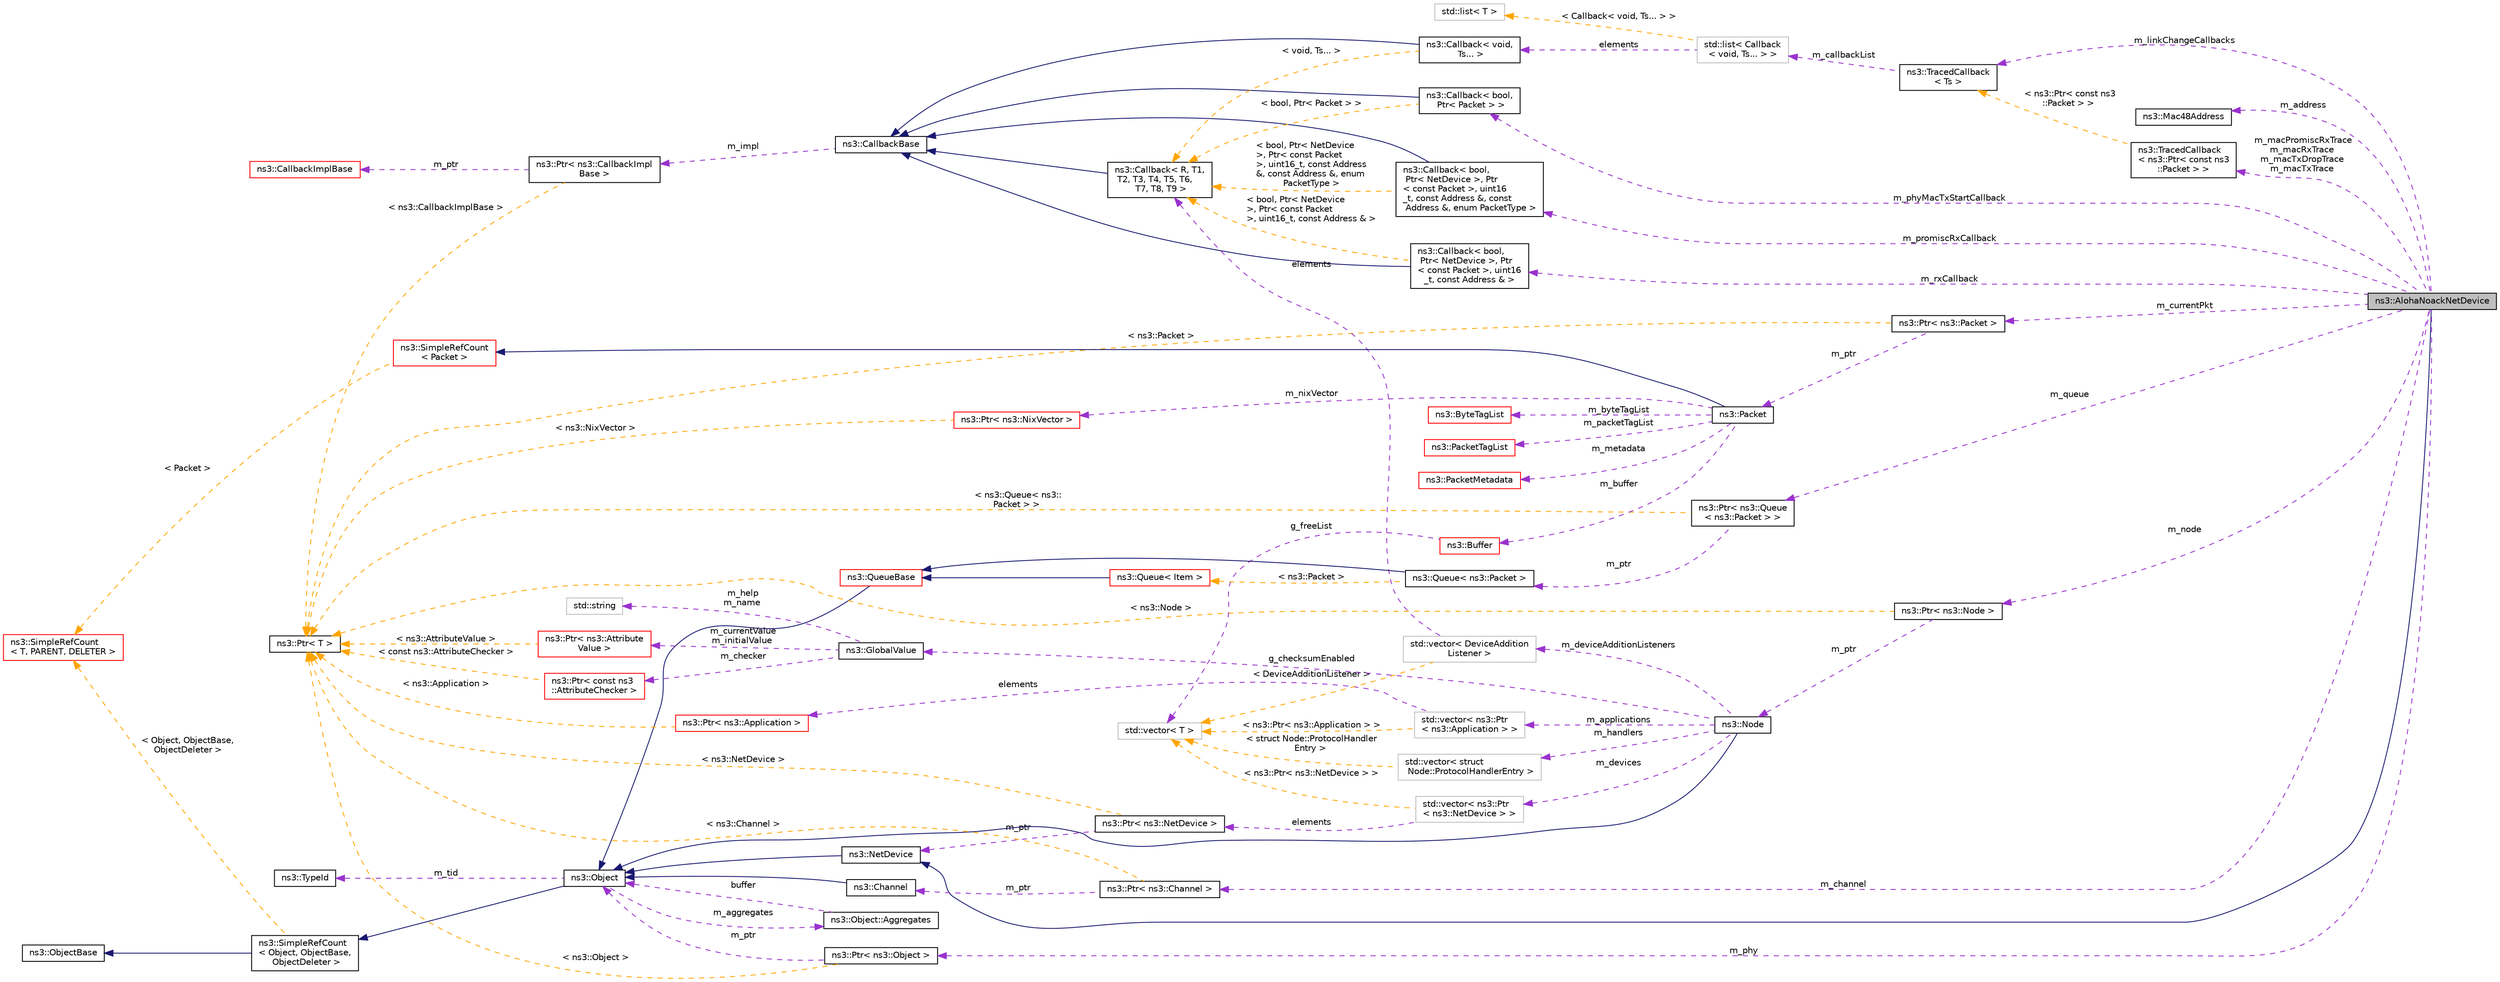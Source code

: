 digraph "ns3::AlohaNoackNetDevice"
{
 // LATEX_PDF_SIZE
  edge [fontname="Helvetica",fontsize="10",labelfontname="Helvetica",labelfontsize="10"];
  node [fontname="Helvetica",fontsize="10",shape=record];
  rankdir="LR";
  Node1 [label="ns3::AlohaNoackNetDevice",height=0.2,width=0.4,color="black", fillcolor="grey75", style="filled", fontcolor="black",tooltip="This devices implements the following features:"];
  Node2 -> Node1 [dir="back",color="midnightblue",fontsize="10",style="solid",fontname="Helvetica"];
  Node2 [label="ns3::NetDevice",height=0.2,width=0.4,color="black", fillcolor="white", style="filled",URL="$classns3_1_1_net_device.html",tooltip="Network layer to device interface."];
  Node3 -> Node2 [dir="back",color="midnightblue",fontsize="10",style="solid",fontname="Helvetica"];
  Node3 [label="ns3::Object",height=0.2,width=0.4,color="black", fillcolor="white", style="filled",URL="$classns3_1_1_object.html",tooltip="A base class which provides memory management and object aggregation."];
  Node4 -> Node3 [dir="back",color="midnightblue",fontsize="10",style="solid",fontname="Helvetica"];
  Node4 [label="ns3::SimpleRefCount\l\< Object, ObjectBase,\l ObjectDeleter \>",height=0.2,width=0.4,color="black", fillcolor="white", style="filled",URL="$classns3_1_1_simple_ref_count.html",tooltip=" "];
  Node5 -> Node4 [dir="back",color="midnightblue",fontsize="10",style="solid",fontname="Helvetica"];
  Node5 [label="ns3::ObjectBase",height=0.2,width=0.4,color="black", fillcolor="white", style="filled",URL="$classns3_1_1_object_base.html",tooltip="Anchor the ns-3 type and attribute system."];
  Node6 -> Node4 [dir="back",color="orange",fontsize="10",style="dashed",label=" \< Object, ObjectBase,\l ObjectDeleter \>" ,fontname="Helvetica"];
  Node6 [label="ns3::SimpleRefCount\l\< T, PARENT, DELETER \>",height=0.2,width=0.4,color="red", fillcolor="white", style="filled",URL="$classns3_1_1_simple_ref_count.html",tooltip="A template-based reference counting class."];
  Node8 -> Node3 [dir="back",color="darkorchid3",fontsize="10",style="dashed",label=" m_tid" ,fontname="Helvetica"];
  Node8 [label="ns3::TypeId",height=0.2,width=0.4,color="black", fillcolor="white", style="filled",URL="$classns3_1_1_type_id.html",tooltip="a unique identifier for an interface."];
  Node9 -> Node3 [dir="back",color="darkorchid3",fontsize="10",style="dashed",label=" m_aggregates" ,fontname="Helvetica"];
  Node9 [label="ns3::Object::Aggregates",height=0.2,width=0.4,color="black", fillcolor="white", style="filled",URL="$structns3_1_1_object_1_1_aggregates.html",tooltip="The list of Objects aggregated to this one."];
  Node3 -> Node9 [dir="back",color="darkorchid3",fontsize="10",style="dashed",label=" buffer" ,fontname="Helvetica"];
  Node10 -> Node1 [dir="back",color="darkorchid3",fontsize="10",style="dashed",label=" m_address" ,fontname="Helvetica"];
  Node10 [label="ns3::Mac48Address",height=0.2,width=0.4,color="black", fillcolor="white", style="filled",URL="$classns3_1_1_mac48_address.html",tooltip="an EUI-48 address"];
  Node11 -> Node1 [dir="back",color="darkorchid3",fontsize="10",style="dashed",label=" m_macPromiscRxTrace\nm_macRxTrace\nm_macTxDropTrace\nm_macTxTrace" ,fontname="Helvetica"];
  Node11 [label="ns3::TracedCallback\l\< ns3::Ptr\< const ns3\l::Packet \> \>",height=0.2,width=0.4,color="black", fillcolor="white", style="filled",URL="$classns3_1_1_traced_callback.html",tooltip=" "];
  Node12 -> Node11 [dir="back",color="orange",fontsize="10",style="dashed",label=" \< ns3::Ptr\< const ns3\l::Packet \> \>" ,fontname="Helvetica"];
  Node12 [label="ns3::TracedCallback\l\< Ts \>",height=0.2,width=0.4,color="black", fillcolor="white", style="filled",URL="$classns3_1_1_traced_callback.html",tooltip="Forward calls to a chain of Callback."];
  Node13 -> Node12 [dir="back",color="darkorchid3",fontsize="10",style="dashed",label=" m_callbackList" ,fontname="Helvetica"];
  Node13 [label="std::list\< Callback\l\< void, Ts... \> \>",height=0.2,width=0.4,color="grey75", fillcolor="white", style="filled",tooltip=" "];
  Node14 -> Node13 [dir="back",color="darkorchid3",fontsize="10",style="dashed",label=" elements" ,fontname="Helvetica"];
  Node14 [label="ns3::Callback\< void,\l Ts... \>",height=0.2,width=0.4,color="black", fillcolor="white", style="filled",URL="$classns3_1_1_callback.html",tooltip=" "];
  Node15 -> Node14 [dir="back",color="midnightblue",fontsize="10",style="solid",fontname="Helvetica"];
  Node15 [label="ns3::CallbackBase",height=0.2,width=0.4,color="black", fillcolor="white", style="filled",URL="$classns3_1_1_callback_base.html",tooltip="Base class for Callback class."];
  Node16 -> Node15 [dir="back",color="darkorchid3",fontsize="10",style="dashed",label=" m_impl" ,fontname="Helvetica"];
  Node16 [label="ns3::Ptr\< ns3::CallbackImpl\lBase \>",height=0.2,width=0.4,color="black", fillcolor="white", style="filled",URL="$classns3_1_1_ptr.html",tooltip=" "];
  Node17 -> Node16 [dir="back",color="darkorchid3",fontsize="10",style="dashed",label=" m_ptr" ,fontname="Helvetica"];
  Node17 [label="ns3::CallbackImplBase",height=0.2,width=0.4,color="red", fillcolor="white", style="filled",URL="$classns3_1_1_callback_impl_base.html",tooltip="Abstract base class for CallbackImpl Provides reference counting and equality test."];
  Node19 -> Node16 [dir="back",color="orange",fontsize="10",style="dashed",label=" \< ns3::CallbackImplBase \>" ,fontname="Helvetica"];
  Node19 [label="ns3::Ptr\< T \>",height=0.2,width=0.4,color="black", fillcolor="white", style="filled",URL="$classns3_1_1_ptr.html",tooltip="Smart pointer class similar to boost::intrusive_ptr."];
  Node20 -> Node14 [dir="back",color="orange",fontsize="10",style="dashed",label=" \< void, Ts... \>" ,fontname="Helvetica"];
  Node20 [label="ns3::Callback\< R, T1,\l T2, T3, T4, T5, T6,\l T7, T8, T9 \>",height=0.2,width=0.4,color="black", fillcolor="white", style="filled",URL="$classns3_1_1_callback.html",tooltip="Callback template class."];
  Node15 -> Node20 [dir="back",color="midnightblue",fontsize="10",style="solid",fontname="Helvetica"];
  Node21 -> Node13 [dir="back",color="orange",fontsize="10",style="dashed",label=" \< Callback\< void, Ts... \> \>" ,fontname="Helvetica"];
  Node21 [label="std::list\< T \>",height=0.2,width=0.4,color="grey75", fillcolor="white", style="filled",tooltip=" "];
  Node23 -> Node1 [dir="back",color="darkorchid3",fontsize="10",style="dashed",label=" m_promiscRxCallback" ,fontname="Helvetica"];
  Node23 [label="ns3::Callback\< bool,\l Ptr\< NetDevice \>, Ptr\l\< const Packet \>, uint16\l_t, const Address &, const\l Address &, enum PacketType \>",height=0.2,width=0.4,color="black", fillcolor="white", style="filled",URL="$classns3_1_1_callback.html",tooltip=" "];
  Node15 -> Node23 [dir="back",color="midnightblue",fontsize="10",style="solid",fontname="Helvetica"];
  Node20 -> Node23 [dir="back",color="orange",fontsize="10",style="dashed",label=" \< bool, Ptr\< NetDevice\l \>, Ptr\< const Packet\l \>, uint16_t, const Address\l &, const Address &, enum\l PacketType \>" ,fontname="Helvetica"];
  Node24 -> Node1 [dir="back",color="darkorchid3",fontsize="10",style="dashed",label=" m_node" ,fontname="Helvetica"];
  Node24 [label="ns3::Ptr\< ns3::Node \>",height=0.2,width=0.4,color="black", fillcolor="white", style="filled",URL="$classns3_1_1_ptr.html",tooltip=" "];
  Node25 -> Node24 [dir="back",color="darkorchid3",fontsize="10",style="dashed",label=" m_ptr" ,fontname="Helvetica"];
  Node25 [label="ns3::Node",height=0.2,width=0.4,color="black", fillcolor="white", style="filled",URL="$classns3_1_1_node.html",tooltip="A network Node."];
  Node3 -> Node25 [dir="back",color="midnightblue",fontsize="10",style="solid",fontname="Helvetica"];
  Node26 -> Node25 [dir="back",color="darkorchid3",fontsize="10",style="dashed",label=" m_applications" ,fontname="Helvetica"];
  Node26 [label="std::vector\< ns3::Ptr\l\< ns3::Application \> \>",height=0.2,width=0.4,color="grey75", fillcolor="white", style="filled",tooltip=" "];
  Node27 -> Node26 [dir="back",color="darkorchid3",fontsize="10",style="dashed",label=" elements" ,fontname="Helvetica"];
  Node27 [label="ns3::Ptr\< ns3::Application \>",height=0.2,width=0.4,color="red", fillcolor="white", style="filled",URL="$classns3_1_1_ptr.html",tooltip=" "];
  Node19 -> Node27 [dir="back",color="orange",fontsize="10",style="dashed",label=" \< ns3::Application \>" ,fontname="Helvetica"];
  Node36 -> Node26 [dir="back",color="orange",fontsize="10",style="dashed",label=" \< ns3::Ptr\< ns3::Application \> \>" ,fontname="Helvetica"];
  Node36 [label="std::vector\< T \>",height=0.2,width=0.4,color="grey75", fillcolor="white", style="filled",tooltip=" "];
  Node37 -> Node25 [dir="back",color="darkorchid3",fontsize="10",style="dashed",label=" m_devices" ,fontname="Helvetica"];
  Node37 [label="std::vector\< ns3::Ptr\l\< ns3::NetDevice \> \>",height=0.2,width=0.4,color="grey75", fillcolor="white", style="filled",tooltip=" "];
  Node38 -> Node37 [dir="back",color="darkorchid3",fontsize="10",style="dashed",label=" elements" ,fontname="Helvetica"];
  Node38 [label="ns3::Ptr\< ns3::NetDevice \>",height=0.2,width=0.4,color="black", fillcolor="white", style="filled",URL="$classns3_1_1_ptr.html",tooltip=" "];
  Node2 -> Node38 [dir="back",color="darkorchid3",fontsize="10",style="dashed",label=" m_ptr" ,fontname="Helvetica"];
  Node19 -> Node38 [dir="back",color="orange",fontsize="10",style="dashed",label=" \< ns3::NetDevice \>" ,fontname="Helvetica"];
  Node36 -> Node37 [dir="back",color="orange",fontsize="10",style="dashed",label=" \< ns3::Ptr\< ns3::NetDevice \> \>" ,fontname="Helvetica"];
  Node39 -> Node25 [dir="back",color="darkorchid3",fontsize="10",style="dashed",label=" g_checksumEnabled" ,fontname="Helvetica"];
  Node39 [label="ns3::GlobalValue",height=0.2,width=0.4,color="black", fillcolor="white", style="filled",URL="$classns3_1_1_global_value.html",tooltip="Hold a so-called 'global value'."];
  Node40 -> Node39 [dir="back",color="darkorchid3",fontsize="10",style="dashed",label=" m_currentValue\nm_initialValue" ,fontname="Helvetica"];
  Node40 [label="ns3::Ptr\< ns3::Attribute\lValue \>",height=0.2,width=0.4,color="red", fillcolor="white", style="filled",URL="$classns3_1_1_ptr.html",tooltip=" "];
  Node19 -> Node40 [dir="back",color="orange",fontsize="10",style="dashed",label=" \< ns3::AttributeValue \>" ,fontname="Helvetica"];
  Node43 -> Node39 [dir="back",color="darkorchid3",fontsize="10",style="dashed",label=" m_help\nm_name" ,fontname="Helvetica"];
  Node43 [label="std::string",height=0.2,width=0.4,color="grey75", fillcolor="white", style="filled",tooltip=" "];
  Node45 -> Node39 [dir="back",color="darkorchid3",fontsize="10",style="dashed",label=" m_checker" ,fontname="Helvetica"];
  Node45 [label="ns3::Ptr\< const ns3\l::AttributeChecker \>",height=0.2,width=0.4,color="red", fillcolor="white", style="filled",URL="$classns3_1_1_ptr.html",tooltip=" "];
  Node19 -> Node45 [dir="back",color="orange",fontsize="10",style="dashed",label=" \< const ns3::AttributeChecker \>" ,fontname="Helvetica"];
  Node48 -> Node25 [dir="back",color="darkorchid3",fontsize="10",style="dashed",label=" m_handlers" ,fontname="Helvetica"];
  Node48 [label="std::vector\< struct\l Node::ProtocolHandlerEntry \>",height=0.2,width=0.4,color="grey75", fillcolor="white", style="filled",tooltip=" "];
  Node36 -> Node48 [dir="back",color="orange",fontsize="10",style="dashed",label=" \< struct Node::ProtocolHandler\lEntry \>" ,fontname="Helvetica"];
  Node51 -> Node25 [dir="back",color="darkorchid3",fontsize="10",style="dashed",label=" m_deviceAdditionListeners" ,fontname="Helvetica"];
  Node51 [label="std::vector\< DeviceAddition\lListener \>",height=0.2,width=0.4,color="grey75", fillcolor="white", style="filled",tooltip=" "];
  Node20 -> Node51 [dir="back",color="darkorchid3",fontsize="10",style="dashed",label=" elements" ,fontname="Helvetica"];
  Node36 -> Node51 [dir="back",color="orange",fontsize="10",style="dashed",label=" \< DeviceAdditionListener \>" ,fontname="Helvetica"];
  Node19 -> Node24 [dir="back",color="orange",fontsize="10",style="dashed",label=" \< ns3::Node \>" ,fontname="Helvetica"];
  Node12 -> Node1 [dir="back",color="darkorchid3",fontsize="10",style="dashed",label=" m_linkChangeCallbacks" ,fontname="Helvetica"];
  Node52 -> Node1 [dir="back",color="darkorchid3",fontsize="10",style="dashed",label=" m_rxCallback" ,fontname="Helvetica"];
  Node52 [label="ns3::Callback\< bool,\l Ptr\< NetDevice \>, Ptr\l\< const Packet \>, uint16\l_t, const Address & \>",height=0.2,width=0.4,color="black", fillcolor="white", style="filled",URL="$classns3_1_1_callback.html",tooltip=" "];
  Node15 -> Node52 [dir="back",color="midnightblue",fontsize="10",style="solid",fontname="Helvetica"];
  Node20 -> Node52 [dir="back",color="orange",fontsize="10",style="dashed",label=" \< bool, Ptr\< NetDevice\l \>, Ptr\< const Packet\l \>, uint16_t, const Address & \>" ,fontname="Helvetica"];
  Node53 -> Node1 [dir="back",color="darkorchid3",fontsize="10",style="dashed",label=" m_currentPkt" ,fontname="Helvetica"];
  Node53 [label="ns3::Ptr\< ns3::Packet \>",height=0.2,width=0.4,color="black", fillcolor="white", style="filled",URL="$classns3_1_1_ptr.html",tooltip=" "];
  Node54 -> Node53 [dir="back",color="darkorchid3",fontsize="10",style="dashed",label=" m_ptr" ,fontname="Helvetica"];
  Node54 [label="ns3::Packet",height=0.2,width=0.4,color="black", fillcolor="white", style="filled",URL="$classns3_1_1_packet.html",tooltip="network packets"];
  Node55 -> Node54 [dir="back",color="midnightblue",fontsize="10",style="solid",fontname="Helvetica"];
  Node55 [label="ns3::SimpleRefCount\l\< Packet \>",height=0.2,width=0.4,color="red", fillcolor="white", style="filled",URL="$classns3_1_1_simple_ref_count.html",tooltip=" "];
  Node6 -> Node55 [dir="back",color="orange",fontsize="10",style="dashed",label=" \< Packet \>" ,fontname="Helvetica"];
  Node56 -> Node54 [dir="back",color="darkorchid3",fontsize="10",style="dashed",label=" m_nixVector" ,fontname="Helvetica"];
  Node56 [label="ns3::Ptr\< ns3::NixVector \>",height=0.2,width=0.4,color="red", fillcolor="white", style="filled",URL="$classns3_1_1_ptr.html",tooltip=" "];
  Node19 -> Node56 [dir="back",color="orange",fontsize="10",style="dashed",label=" \< ns3::NixVector \>" ,fontname="Helvetica"];
  Node60 -> Node54 [dir="back",color="darkorchid3",fontsize="10",style="dashed",label=" m_metadata" ,fontname="Helvetica"];
  Node60 [label="ns3::PacketMetadata",height=0.2,width=0.4,color="red", fillcolor="white", style="filled",URL="$classns3_1_1_packet_metadata.html",tooltip="Handle packet metadata about packet headers and trailers."];
  Node63 -> Node54 [dir="back",color="darkorchid3",fontsize="10",style="dashed",label=" m_byteTagList" ,fontname="Helvetica"];
  Node63 [label="ns3::ByteTagList",height=0.2,width=0.4,color="red", fillcolor="white", style="filled",URL="$classns3_1_1_byte_tag_list.html",tooltip="keep track of the byte tags stored in a packet."];
  Node65 -> Node54 [dir="back",color="darkorchid3",fontsize="10",style="dashed",label=" m_packetTagList" ,fontname="Helvetica"];
  Node65 [label="ns3::PacketTagList",height=0.2,width=0.4,color="red", fillcolor="white", style="filled",URL="$classns3_1_1_packet_tag_list.html",tooltip="List of the packet tags stored in a packet."];
  Node67 -> Node54 [dir="back",color="darkorchid3",fontsize="10",style="dashed",label=" m_buffer" ,fontname="Helvetica"];
  Node67 [label="ns3::Buffer",height=0.2,width=0.4,color="red", fillcolor="white", style="filled",URL="$classns3_1_1_buffer.html",tooltip="automatically resized byte buffer"];
  Node36 -> Node67 [dir="back",color="darkorchid3",fontsize="10",style="dashed",label=" g_freeList" ,fontname="Helvetica"];
  Node19 -> Node53 [dir="back",color="orange",fontsize="10",style="dashed",label=" \< ns3::Packet \>" ,fontname="Helvetica"];
  Node70 -> Node1 [dir="back",color="darkorchid3",fontsize="10",style="dashed",label=" m_phyMacTxStartCallback" ,fontname="Helvetica"];
  Node70 [label="ns3::Callback\< bool,\l Ptr\< Packet \> \>",height=0.2,width=0.4,color="black", fillcolor="white", style="filled",URL="$classns3_1_1_callback.html",tooltip=" "];
  Node15 -> Node70 [dir="back",color="midnightblue",fontsize="10",style="solid",fontname="Helvetica"];
  Node20 -> Node70 [dir="back",color="orange",fontsize="10",style="dashed",label=" \< bool, Ptr\< Packet \> \>" ,fontname="Helvetica"];
  Node71 -> Node1 [dir="back",color="darkorchid3",fontsize="10",style="dashed",label=" m_queue" ,fontname="Helvetica"];
  Node71 [label="ns3::Ptr\< ns3::Queue\l\< ns3::Packet \> \>",height=0.2,width=0.4,color="black", fillcolor="white", style="filled",URL="$classns3_1_1_ptr.html",tooltip=" "];
  Node72 -> Node71 [dir="back",color="darkorchid3",fontsize="10",style="dashed",label=" m_ptr" ,fontname="Helvetica"];
  Node72 [label="ns3::Queue\< ns3::Packet \>",height=0.2,width=0.4,color="black", fillcolor="white", style="filled",URL="$classns3_1_1_queue.html",tooltip=" "];
  Node73 -> Node72 [dir="back",color="midnightblue",fontsize="10",style="solid",fontname="Helvetica"];
  Node73 [label="ns3::QueueBase",height=0.2,width=0.4,color="red", fillcolor="white", style="filled",URL="$classns3_1_1_queue_base.html",tooltip="Abstract base class for packet Queues."];
  Node3 -> Node73 [dir="back",color="midnightblue",fontsize="10",style="solid",fontname="Helvetica"];
  Node78 -> Node72 [dir="back",color="orange",fontsize="10",style="dashed",label=" \< ns3::Packet \>" ,fontname="Helvetica"];
  Node78 [label="ns3::Queue\< Item \>",height=0.2,width=0.4,color="red", fillcolor="white", style="filled",URL="$classns3_1_1_queue.html",tooltip="Template class for packet Queues."];
  Node73 -> Node78 [dir="back",color="midnightblue",fontsize="10",style="solid",fontname="Helvetica"];
  Node19 -> Node71 [dir="back",color="orange",fontsize="10",style="dashed",label=" \< ns3::Queue\< ns3::\lPacket \> \>" ,fontname="Helvetica"];
  Node82 -> Node1 [dir="back",color="darkorchid3",fontsize="10",style="dashed",label=" m_phy" ,fontname="Helvetica"];
  Node82 [label="ns3::Ptr\< ns3::Object \>",height=0.2,width=0.4,color="black", fillcolor="white", style="filled",URL="$classns3_1_1_ptr.html",tooltip=" "];
  Node3 -> Node82 [dir="back",color="darkorchid3",fontsize="10",style="dashed",label=" m_ptr" ,fontname="Helvetica"];
  Node19 -> Node82 [dir="back",color="orange",fontsize="10",style="dashed",label=" \< ns3::Object \>" ,fontname="Helvetica"];
  Node83 -> Node1 [dir="back",color="darkorchid3",fontsize="10",style="dashed",label=" m_channel" ,fontname="Helvetica"];
  Node83 [label="ns3::Ptr\< ns3::Channel \>",height=0.2,width=0.4,color="black", fillcolor="white", style="filled",URL="$classns3_1_1_ptr.html",tooltip=" "];
  Node84 -> Node83 [dir="back",color="darkorchid3",fontsize="10",style="dashed",label=" m_ptr" ,fontname="Helvetica"];
  Node84 [label="ns3::Channel",height=0.2,width=0.4,color="black", fillcolor="white", style="filled",URL="$classns3_1_1_channel.html",tooltip="Abstract Channel Base Class."];
  Node3 -> Node84 [dir="back",color="midnightblue",fontsize="10",style="solid",fontname="Helvetica"];
  Node19 -> Node83 [dir="back",color="orange",fontsize="10",style="dashed",label=" \< ns3::Channel \>" ,fontname="Helvetica"];
}
